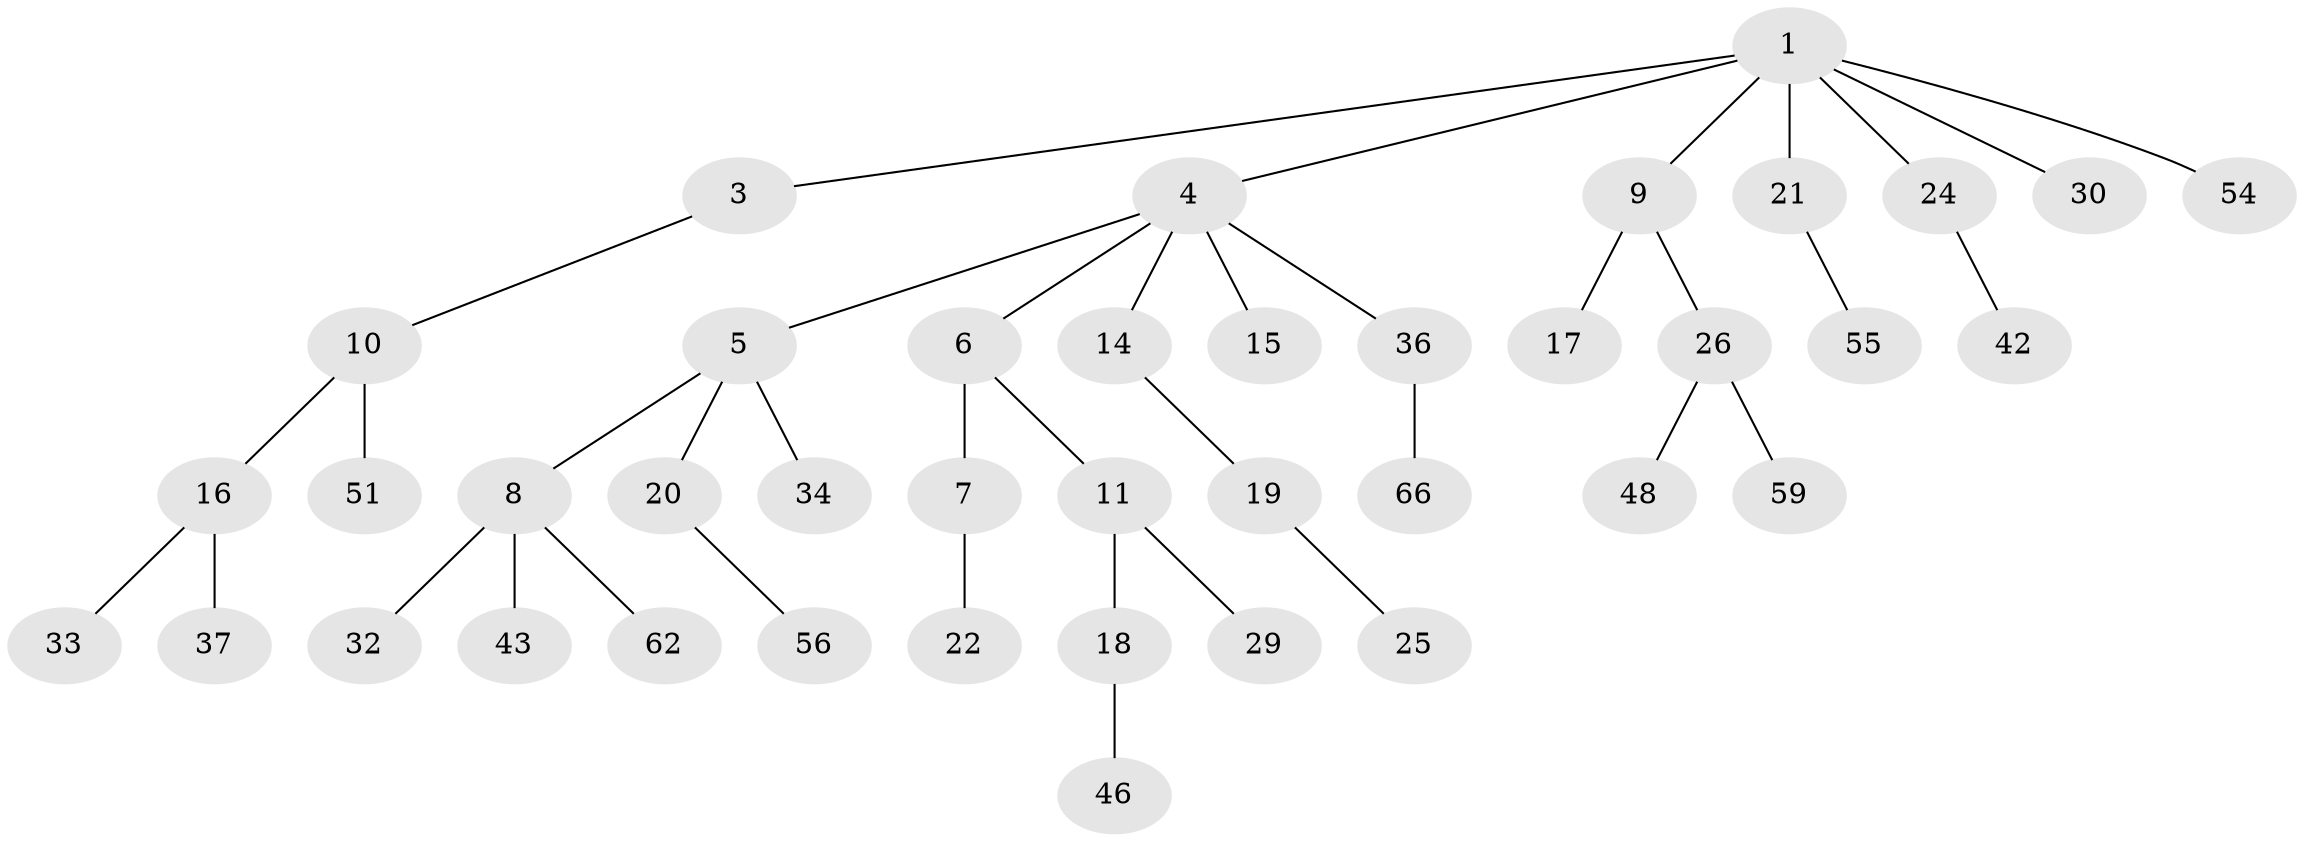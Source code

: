 // original degree distribution, {3: 0.09090909090909091, 6: 0.030303030303030304, 2: 0.3484848484848485, 5: 0.015151515151515152, 4: 0.07575757575757576, 1: 0.4393939393939394}
// Generated by graph-tools (version 1.1) at 2025/11/02/27/25 16:11:27]
// undirected, 40 vertices, 39 edges
graph export_dot {
graph [start="1"]
  node [color=gray90,style=filled];
  1 [super="+2"];
  3;
  4 [super="+13"];
  5 [super="+28"];
  6 [super="+27"];
  7;
  8 [super="+23"];
  9 [super="+12"];
  10 [super="+31"];
  11 [super="+61"];
  14;
  15 [super="+40"];
  16 [super="+39"];
  17 [super="+50"];
  18 [super="+41"];
  19;
  20 [super="+38"];
  21;
  22 [super="+35"];
  24 [super="+45"];
  25 [super="+52"];
  26 [super="+44"];
  29;
  30 [super="+49"];
  32;
  33 [super="+64"];
  34 [super="+47"];
  36 [super="+57"];
  37;
  42;
  43;
  46;
  48 [super="+53"];
  51 [super="+58"];
  54 [super="+63"];
  55 [super="+65"];
  56 [super="+60"];
  59;
  62;
  66;
  1 -- 9;
  1 -- 24;
  1 -- 3;
  1 -- 4;
  1 -- 21;
  1 -- 54;
  1 -- 30;
  3 -- 10;
  4 -- 5;
  4 -- 6;
  4 -- 15;
  4 -- 36;
  4 -- 14;
  5 -- 8;
  5 -- 20;
  5 -- 34;
  6 -- 7;
  6 -- 11;
  7 -- 22;
  8 -- 32;
  8 -- 43;
  8 -- 62;
  9 -- 26;
  9 -- 17;
  10 -- 16;
  10 -- 51;
  11 -- 18;
  11 -- 29;
  14 -- 19;
  16 -- 33;
  16 -- 37;
  18 -- 46;
  19 -- 25;
  20 -- 56;
  21 -- 55;
  24 -- 42;
  26 -- 48;
  26 -- 59;
  36 -- 66;
}

